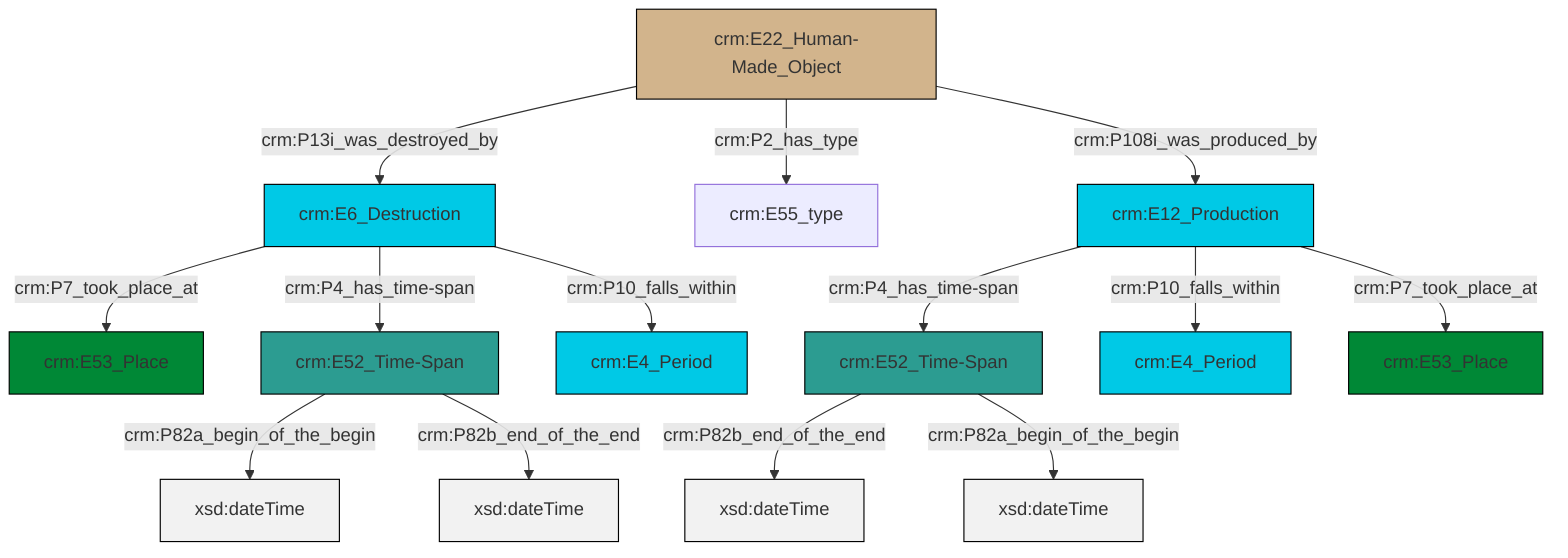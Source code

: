graph TD
classDef Literal fill:#f2f2f2,stroke:#000000;
classDef CRM_Entity fill:#FFFFFF,stroke:#000000;
classDef Temporal_Entity fill:#00C9E6, stroke:#000000;
classDef Type fill:#E18312, stroke:#000000;
classDef Time-Span fill:#2C9C91, stroke:#000000;
classDef Appellation fill:#FFEB7F, stroke:#000000;
classDef Place fill:#008836, stroke:#000000;
classDef Persistent_Item fill:#B266B2, stroke:#000000;
classDef Conceptual_Object fill:#FFD700, stroke:#000000;
classDef Physical_Thing fill:#D2B48C, stroke:#000000;
classDef Actor fill:#f58aad, stroke:#000000;
classDef PC_Classes fill:#4ce600, stroke:#000000;
classDef Multi fill:#cccccc,stroke:#000000;

2["crm:E52_Time-Span"]:::Time-Span -->|crm:P82b_end_of_the_end| 3[xsd:dateTime]:::Literal
4["crm:E22_Human-Made_Object"]:::Physical_Thing -->|crm:P13i_was_destroyed_by| 0["crm:E6_Destruction"]:::Temporal_Entity
6["crm:E12_Production"]:::Temporal_Entity -->|crm:P4_has_time-span| 2["crm:E52_Time-Span"]:::Time-Span
6["crm:E12_Production"]:::Temporal_Entity -->|crm:P10_falls_within| 7["crm:E4_Period"]:::Temporal_Entity
6["crm:E12_Production"]:::Temporal_Entity -->|crm:P7_took_place_at| 10["crm:E53_Place"]:::Place
2["crm:E52_Time-Span"]:::Time-Span -->|crm:P82a_begin_of_the_begin| 11[xsd:dateTime]:::Literal
0["crm:E6_Destruction"]:::Temporal_Entity -->|crm:P7_took_place_at| 8["crm:E53_Place"]:::Place
4["crm:E22_Human-Made_Object"]:::Physical_Thing -->|crm:P2_has_type| 12["crm:E55_type"]:::Default
13["crm:E52_Time-Span"]:::Time-Span -->|crm:P82a_begin_of_the_begin| 14[xsd:dateTime]:::Literal
13["crm:E52_Time-Span"]:::Time-Span -->|crm:P82b_end_of_the_end| 17[xsd:dateTime]:::Literal
0["crm:E6_Destruction"]:::Temporal_Entity -->|crm:P4_has_time-span| 13["crm:E52_Time-Span"]:::Time-Span
4["crm:E22_Human-Made_Object"]:::Physical_Thing -->|crm:P108i_was_produced_by| 6["crm:E12_Production"]:::Temporal_Entity
0["crm:E6_Destruction"]:::Temporal_Entity -->|crm:P10_falls_within| 22["crm:E4_Period"]:::Temporal_Entity